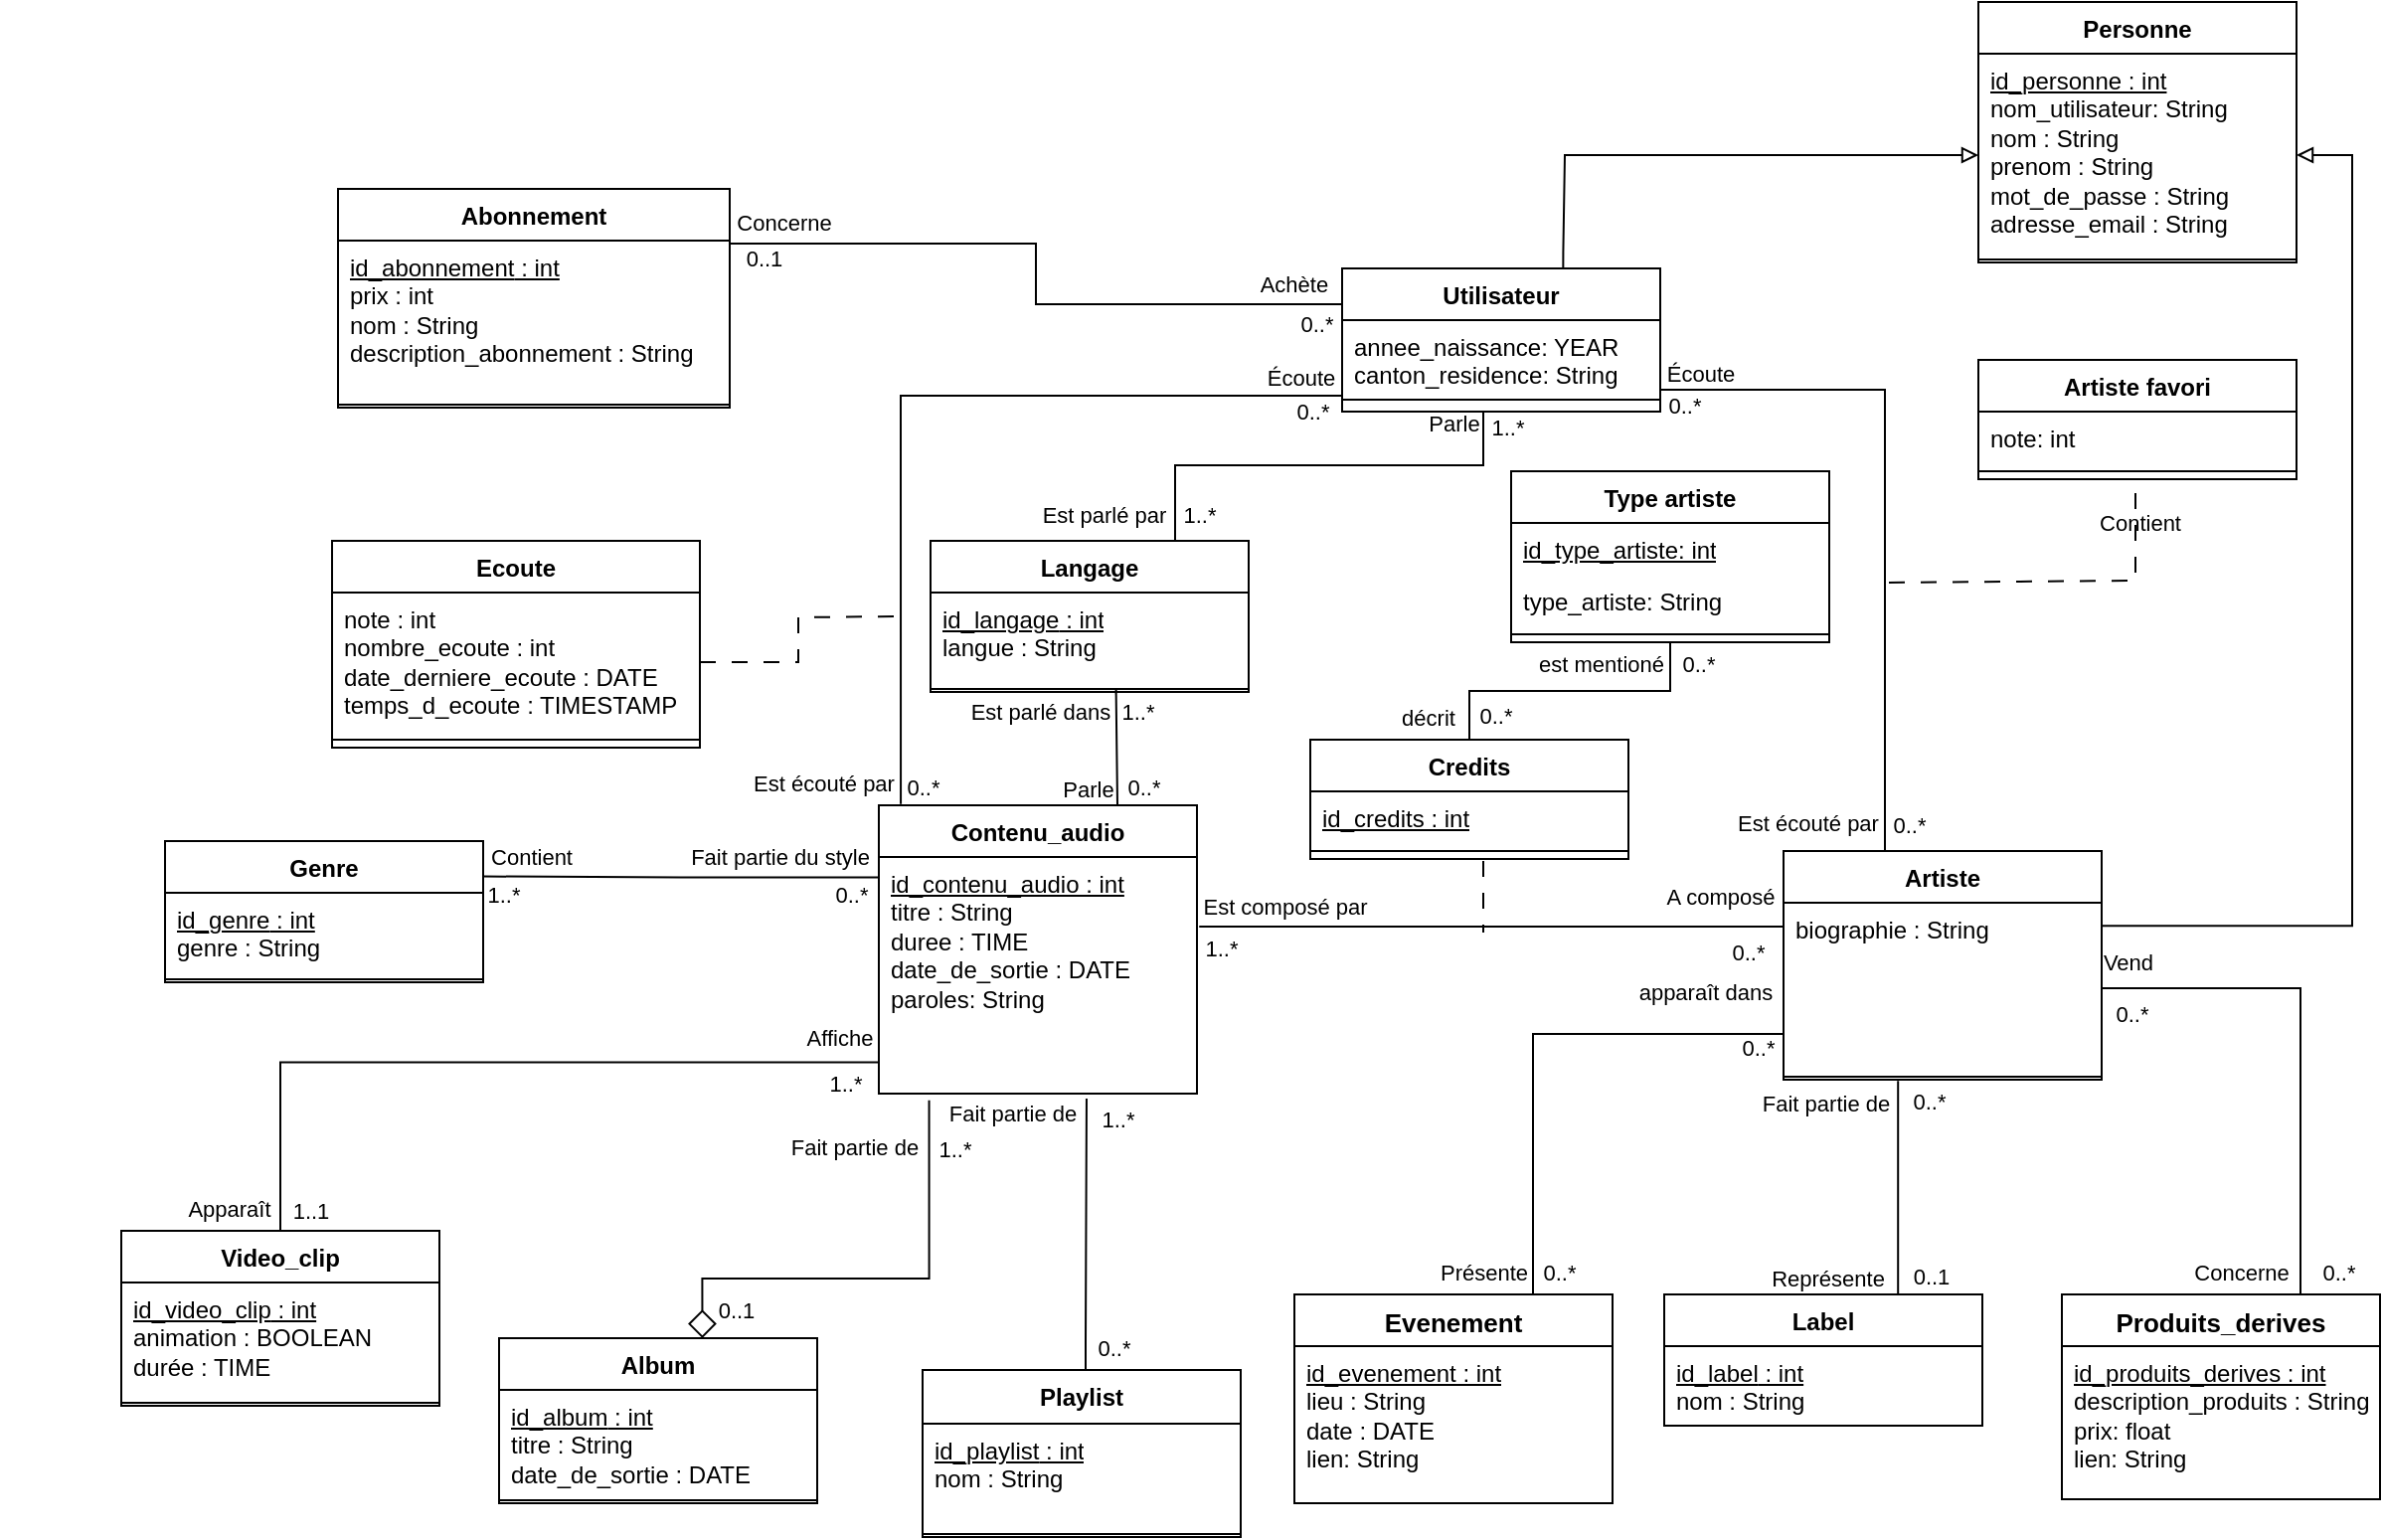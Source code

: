 <mxfile version="24.4.9" type="device">
  <diagram name="daedalus_model_conceptuel" id="GSz3f1X_LMN9hndRXdjP">
    <mxGraphModel dx="3686" dy="2344" grid="0" gridSize="10" guides="1" tooltips="1" connect="1" arrows="1" fold="1" page="1" pageScale="1" pageWidth="1169" pageHeight="827" math="0" shadow="0">
      <root>
        <mxCell id="XQ6BANLOtg89qyluowMl-0" />
        <mxCell id="XQ6BANLOtg89qyluowMl-1" parent="XQ6BANLOtg89qyluowMl-0" />
        <mxCell id="XQ6BANLOtg89qyluowMl-2" style="edgeStyle=orthogonalEdgeStyle;rounded=0;orthogonalLoop=1;jettySize=auto;html=1;entryX=0.75;entryY=0;entryDx=0;entryDy=0;endArrow=none;endFill=0;" parent="XQ6BANLOtg89qyluowMl-1" target="XQ6BANLOtg89qyluowMl-57" edge="1">
          <mxGeometry relative="1" as="geometry">
            <Array as="points">
              <mxPoint x="1331" y="-180" />
              <mxPoint x="1176" y="-180" />
              <mxPoint x="1176" y="-142" />
            </Array>
            <mxPoint x="1331" y="-207" as="sourcePoint" />
          </mxGeometry>
        </mxCell>
        <mxCell id="XQ6BANLOtg89qyluowMl-3" style="edgeStyle=orthogonalEdgeStyle;rounded=0;orthogonalLoop=1;jettySize=auto;html=1;exitX=1;exitY=0.25;exitDx=0;exitDy=0;entryX=1;entryY=0;entryDx=0;entryDy=0;endArrow=none;endFill=0;" parent="XQ6BANLOtg89qyluowMl-1" source="IQTEKZrdOrHfAcJwn6QK-0" target="XQ6BANLOtg89qyluowMl-18" edge="1">
          <mxGeometry relative="1" as="geometry">
            <Array as="points">
              <mxPoint x="1420" y="-218" />
              <mxPoint x="1533" y="-218" />
              <mxPoint x="1533" y="14" />
            </Array>
            <mxPoint x="1411.0" y="-241.0" as="sourcePoint" />
          </mxGeometry>
        </mxCell>
        <mxCell id="XQ6BANLOtg89qyluowMl-4" style="edgeStyle=orthogonalEdgeStyle;rounded=0;orthogonalLoop=1;jettySize=auto;html=1;exitX=0.751;exitY=-0.062;exitDx=0;exitDy=0;entryX=0;entryY=0.5;entryDx=0;entryDy=0;endArrow=block;endFill=0;exitPerimeter=0;" parent="XQ6BANLOtg89qyluowMl-1" target="XQ6BANLOtg89qyluowMl-62" edge="1">
          <mxGeometry relative="1" as="geometry">
            <Array as="points">
              <mxPoint x="1371" y="-287" />
              <mxPoint x="1372" y="-287" />
              <mxPoint x="1372" y="-336" />
            </Array>
            <mxPoint x="1371.16" y="-274.72" as="sourcePoint" />
          </mxGeometry>
        </mxCell>
        <mxCell id="XQ6BANLOtg89qyluowMl-5" style="edgeStyle=orthogonalEdgeStyle;rounded=0;orthogonalLoop=1;jettySize=auto;html=1;exitX=0;exitY=0.25;exitDx=0;exitDy=0;entryX=1;entryY=0.25;entryDx=0;entryDy=0;endArrow=none;endFill=0;" parent="XQ6BANLOtg89qyluowMl-1" source="IQTEKZrdOrHfAcJwn6QK-0" target="XQ6BANLOtg89qyluowMl-11" edge="1">
          <mxGeometry relative="1" as="geometry">
            <mxPoint x="1291.0" y="-271" as="sourcePoint" />
          </mxGeometry>
        </mxCell>
        <mxCell id="XQ6BANLOtg89qyluowMl-8" value="Genre" style="swimlane;fontStyle=1;align=center;verticalAlign=top;childLayout=stackLayout;horizontal=1;startSize=26;horizontalStack=0;resizeParent=1;resizeParentMax=0;resizeLast=0;collapsible=1;marginBottom=0;whiteSpace=wrap;html=1;" parent="XQ6BANLOtg89qyluowMl-1" vertex="1">
          <mxGeometry x="668" y="9" width="160" height="71" as="geometry" />
        </mxCell>
        <mxCell id="XQ6BANLOtg89qyluowMl-9" value="&lt;div&gt;&lt;u&gt;id_genre&lt;/u&gt;&lt;u&gt; : int&lt;/u&gt;&lt;/div&gt;&lt;div&gt;genre : String&lt;/div&gt;" style="text;strokeColor=none;fillColor=none;align=left;verticalAlign=top;spacingLeft=4;spacingRight=4;overflow=hidden;rotatable=0;points=[[0,0.5],[1,0.5]];portConstraint=eastwest;whiteSpace=wrap;html=1;" parent="XQ6BANLOtg89qyluowMl-8" vertex="1">
          <mxGeometry y="26" width="160" height="42" as="geometry" />
        </mxCell>
        <mxCell id="XQ6BANLOtg89qyluowMl-10" value="" style="line;strokeWidth=1;fillColor=none;align=left;verticalAlign=middle;spacingTop=-1;spacingLeft=3;spacingRight=3;rotatable=0;labelPosition=right;points=[];portConstraint=eastwest;strokeColor=inherit;" parent="XQ6BANLOtg89qyluowMl-8" vertex="1">
          <mxGeometry y="68" width="160" height="3" as="geometry" />
        </mxCell>
        <mxCell id="XQ6BANLOtg89qyluowMl-11" value="Abonnement" style="swimlane;fontStyle=1;align=center;verticalAlign=top;childLayout=stackLayout;horizontal=1;startSize=26;horizontalStack=0;resizeParent=1;resizeParentMax=0;resizeLast=0;collapsible=1;marginBottom=0;whiteSpace=wrap;html=1;" parent="XQ6BANLOtg89qyluowMl-1" vertex="1">
          <mxGeometry x="755" y="-319" width="197" height="110" as="geometry" />
        </mxCell>
        <mxCell id="XQ6BANLOtg89qyluowMl-12" value="&lt;u&gt;id_abonnement&lt;/u&gt;&lt;u&gt; : int&lt;/u&gt;&lt;br&gt;prix : int&lt;br&gt;nom : String&lt;br&gt;description_abonnement : String" style="text;strokeColor=none;fillColor=none;align=left;verticalAlign=top;spacingLeft=4;spacingRight=4;overflow=hidden;rotatable=0;points=[[0,0.5],[1,0.5]];portConstraint=eastwest;whiteSpace=wrap;html=1;" parent="XQ6BANLOtg89qyluowMl-11" vertex="1">
          <mxGeometry y="26" width="197" height="81" as="geometry" />
        </mxCell>
        <mxCell id="XQ6BANLOtg89qyluowMl-13" value="" style="line;strokeWidth=1;fillColor=none;align=left;verticalAlign=middle;spacingTop=-1;spacingLeft=3;spacingRight=3;rotatable=0;labelPosition=right;points=[];portConstraint=eastwest;strokeColor=inherit;" parent="XQ6BANLOtg89qyluowMl-11" vertex="1">
          <mxGeometry y="107" width="197" height="3" as="geometry" />
        </mxCell>
        <mxCell id="XQ6BANLOtg89qyluowMl-16" style="edgeStyle=orthogonalEdgeStyle;rounded=0;orthogonalLoop=1;jettySize=auto;html=1;endArrow=none;endFill=0;entryX=1.007;entryY=0.294;entryDx=0;entryDy=0;startArrow=none;startFill=0;entryPerimeter=0;" parent="XQ6BANLOtg89qyluowMl-1" target="XQ6BANLOtg89qyluowMl-48" edge="1">
          <mxGeometry relative="1" as="geometry">
            <mxPoint x="1122" y="-120" as="targetPoint" />
            <Array as="points">
              <mxPoint x="1194" y="52" />
              <mxPoint x="1194" y="52" />
            </Array>
            <mxPoint x="1482" y="52" as="sourcePoint" />
          </mxGeometry>
        </mxCell>
        <mxCell id="XQ6BANLOtg89qyluowMl-17" style="edgeStyle=orthogonalEdgeStyle;rounded=0;orthogonalLoop=1;jettySize=auto;html=1;exitX=0.998;exitY=0.135;exitDx=0;exitDy=0;entryX=1;entryY=0.5;entryDx=0;entryDy=0;endArrow=block;endFill=0;exitPerimeter=0;" parent="XQ6BANLOtg89qyluowMl-1" source="XQ6BANLOtg89qyluowMl-19" target="XQ6BANLOtg89qyluowMl-62" edge="1">
          <mxGeometry relative="1" as="geometry">
            <Array as="points">
              <mxPoint x="1768" y="52" />
              <mxPoint x="1768" y="-336" />
            </Array>
          </mxGeometry>
        </mxCell>
        <mxCell id="XQ6BANLOtg89qyluowMl-18" value="Artiste" style="swimlane;fontStyle=1;align=center;verticalAlign=top;childLayout=stackLayout;horizontal=1;startSize=26;horizontalStack=0;resizeParent=1;resizeParentMax=0;resizeLast=0;collapsible=1;marginBottom=0;whiteSpace=wrap;html=1;" parent="XQ6BANLOtg89qyluowMl-1" vertex="1">
          <mxGeometry x="1482" y="14" width="160" height="115" as="geometry" />
        </mxCell>
        <mxCell id="XQ6BANLOtg89qyluowMl-19" value="biographie : String" style="text;strokeColor=none;fillColor=none;align=left;verticalAlign=top;spacingLeft=4;spacingRight=4;overflow=hidden;rotatable=0;points=[[0,0.5],[1,0.5]];portConstraint=eastwest;whiteSpace=wrap;html=1;" parent="XQ6BANLOtg89qyluowMl-18" vertex="1">
          <mxGeometry y="26" width="160" height="86" as="geometry" />
        </mxCell>
        <mxCell id="XQ6BANLOtg89qyluowMl-20" value="" style="line;strokeWidth=1;fillColor=none;align=left;verticalAlign=middle;spacingTop=-1;spacingLeft=3;spacingRight=3;rotatable=0;labelPosition=right;points=[];portConstraint=eastwest;strokeColor=inherit;" parent="XQ6BANLOtg89qyluowMl-18" vertex="1">
          <mxGeometry y="112" width="160" height="3" as="geometry" />
        </mxCell>
        <mxCell id="XQ6BANLOtg89qyluowMl-21" style="edgeStyle=orthogonalEdgeStyle;rounded=0;orthogonalLoop=1;jettySize=auto;html=1;exitX=0.639;exitY=0;exitDx=0;exitDy=0;endArrow=none;endFill=0;startArrow=diamond;startFill=0;exitPerimeter=0;endSize=12;startSize=12;entryX=0.158;entryY=1.028;entryDx=0;entryDy=0;entryPerimeter=0;" parent="XQ6BANLOtg89qyluowMl-1" source="XQ6BANLOtg89qyluowMl-22" target="XQ6BANLOtg89qyluowMl-48" edge="1">
          <mxGeometry relative="1" as="geometry">
            <Array as="points">
              <mxPoint x="938" y="229" />
              <mxPoint x="1052" y="229" />
            </Array>
            <mxPoint x="887" y="279" as="targetPoint" />
          </mxGeometry>
        </mxCell>
        <mxCell id="XQ6BANLOtg89qyluowMl-22" value="Album" style="swimlane;fontStyle=1;align=center;verticalAlign=top;childLayout=stackLayout;horizontal=1;startSize=26;horizontalStack=0;resizeParent=1;resizeParentMax=0;resizeLast=0;collapsible=1;marginBottom=0;whiteSpace=wrap;html=1;" parent="XQ6BANLOtg89qyluowMl-1" vertex="1">
          <mxGeometry x="836" y="259" width="160" height="83" as="geometry" />
        </mxCell>
        <mxCell id="XQ6BANLOtg89qyluowMl-23" value="&lt;u&gt;id_album&lt;/u&gt;&lt;u&gt; : int&lt;/u&gt;&lt;br&gt;titre : String&lt;br&gt;date_de_sortie : DATE" style="text;strokeColor=none;fillColor=none;align=left;verticalAlign=top;spacingLeft=4;spacingRight=4;overflow=hidden;rotatable=0;points=[[0,0.5],[1,0.5]];portConstraint=eastwest;whiteSpace=wrap;html=1;" parent="XQ6BANLOtg89qyluowMl-22" vertex="1">
          <mxGeometry y="26" width="160" height="54" as="geometry" />
        </mxCell>
        <mxCell id="XQ6BANLOtg89qyluowMl-24" value="" style="line;strokeWidth=1;fillColor=none;align=left;verticalAlign=middle;spacingTop=-1;spacingLeft=3;spacingRight=3;rotatable=0;labelPosition=right;points=[];portConstraint=eastwest;strokeColor=inherit;" parent="XQ6BANLOtg89qyluowMl-22" vertex="1">
          <mxGeometry y="80" width="160" height="3" as="geometry" />
        </mxCell>
        <mxCell id="XQ6BANLOtg89qyluowMl-25" style="edgeStyle=orthogonalEdgeStyle;rounded=0;orthogonalLoop=1;jettySize=auto;html=1;entryX=0.653;entryY=1.021;entryDx=0;entryDy=0;endArrow=none;endFill=0;startArrow=none;startFill=0;endSize=12;startSize=12;entryPerimeter=0;exitX=0.5;exitY=0;exitDx=0;exitDy=0;" parent="XQ6BANLOtg89qyluowMl-1" source="XQ6BANLOtg89qyluowMl-26" target="XQ6BANLOtg89qyluowMl-48" edge="1">
          <mxGeometry relative="1" as="geometry">
            <Array as="points">
              <mxPoint x="1131" y="300" />
              <mxPoint x="1131" y="261" />
              <mxPoint x="1132" y="261" />
            </Array>
            <mxPoint x="1131" y="272" as="sourcePoint" />
            <mxPoint x="990.0" y="286" as="targetPoint" />
          </mxGeometry>
        </mxCell>
        <mxCell id="XQ6BANLOtg89qyluowMl-26" value="Playlist" style="swimlane;fontStyle=1;align=center;verticalAlign=top;childLayout=stackLayout;horizontal=1;startSize=27;horizontalStack=0;resizeParent=1;resizeParentMax=0;resizeLast=0;collapsible=1;marginBottom=0;whiteSpace=wrap;html=1;" parent="XQ6BANLOtg89qyluowMl-1" vertex="1">
          <mxGeometry x="1049" y="275" width="160" height="84" as="geometry" />
        </mxCell>
        <mxCell id="XQ6BANLOtg89qyluowMl-27" value="&lt;u&gt;id_playlist&lt;/u&gt;&lt;u&gt; : int&lt;/u&gt;&lt;br&gt;nom : String" style="text;strokeColor=none;fillColor=none;align=left;verticalAlign=top;spacingLeft=4;spacingRight=4;overflow=hidden;rotatable=0;points=[[0,0.5],[1,0.5]];portConstraint=eastwest;whiteSpace=wrap;html=1;" parent="XQ6BANLOtg89qyluowMl-26" vertex="1">
          <mxGeometry y="27" width="160" height="54" as="geometry" />
        </mxCell>
        <mxCell id="XQ6BANLOtg89qyluowMl-28" value="" style="line;strokeWidth=1;fillColor=none;align=left;verticalAlign=middle;spacingTop=-1;spacingLeft=3;spacingRight=3;rotatable=0;labelPosition=right;points=[];portConstraint=eastwest;strokeColor=inherit;" parent="XQ6BANLOtg89qyluowMl-26" vertex="1">
          <mxGeometry y="81" width="160" height="3" as="geometry" />
        </mxCell>
        <mxCell id="XQ6BANLOtg89qyluowMl-32" style="edgeStyle=orthogonalEdgeStyle;rounded=0;orthogonalLoop=1;jettySize=auto;html=1;exitX=0.75;exitY=0;exitDx=0;exitDy=0;entryX=0.36;entryY=1.195;entryDx=0;entryDy=0;endArrow=none;endFill=0;entryPerimeter=0;startArrow=none;startFill=0;" parent="XQ6BANLOtg89qyluowMl-1" source="XQ6BANLOtg89qyluowMl-37" target="XQ6BANLOtg89qyluowMl-20" edge="1">
          <mxGeometry relative="1" as="geometry">
            <Array as="points">
              <mxPoint x="1540" y="237" />
            </Array>
          </mxGeometry>
        </mxCell>
        <mxCell id="XQ6BANLOtg89qyluowMl-33" value="0..1" style="edgeLabel;html=1;align=center;verticalAlign=middle;resizable=0;points=[];" parent="XQ6BANLOtg89qyluowMl-32" connectable="0" vertex="1">
          <mxGeometry x="-0.609" y="1" relative="1" as="geometry">
            <mxPoint x="17" y="10" as="offset" />
          </mxGeometry>
        </mxCell>
        <mxCell id="XQ6BANLOtg89qyluowMl-34" value="Représente" style="edgeLabel;html=1;align=center;verticalAlign=middle;resizable=0;points=[];" parent="XQ6BANLOtg89qyluowMl-32" connectable="0" vertex="1">
          <mxGeometry x="0.029" y="2" relative="1" as="geometry">
            <mxPoint x="-34" y="46" as="offset" />
          </mxGeometry>
        </mxCell>
        <mxCell id="XQ6BANLOtg89qyluowMl-35" value="Fait partie de" style="edgeLabel;html=1;align=center;verticalAlign=middle;resizable=0;points=[];" parent="XQ6BANLOtg89qyluowMl-32" connectable="0" vertex="1">
          <mxGeometry x="0.569" relative="1" as="geometry">
            <mxPoint x="-37" y="-13" as="offset" />
          </mxGeometry>
        </mxCell>
        <mxCell id="XQ6BANLOtg89qyluowMl-36" value="0..*" style="edgeLabel;html=1;align=center;verticalAlign=middle;resizable=0;points=[];" parent="XQ6BANLOtg89qyluowMl-32" connectable="0" vertex="1">
          <mxGeometry x="0.79" y="1" relative="1" as="geometry">
            <mxPoint x="16" y="-1" as="offset" />
          </mxGeometry>
        </mxCell>
        <mxCell id="XQ6BANLOtg89qyluowMl-37" value="Label" style="swimlane;fontStyle=1;align=center;verticalAlign=top;childLayout=stackLayout;horizontal=1;startSize=26;horizontalStack=0;resizeParent=1;resizeParentMax=0;resizeLast=0;collapsible=1;marginBottom=0;whiteSpace=wrap;html=1;" parent="XQ6BANLOtg89qyluowMl-1" vertex="1">
          <mxGeometry x="1422" y="237" width="160" height="66" as="geometry" />
        </mxCell>
        <mxCell id="XQ6BANLOtg89qyluowMl-38" value="&lt;u&gt;id_label&lt;/u&gt;&lt;u&gt; : int&lt;/u&gt;&lt;br&gt;nom : String &lt;u&gt;&lt;/u&gt;" style="text;strokeColor=none;fillColor=none;align=left;verticalAlign=top;spacingLeft=4;spacingRight=4;overflow=hidden;rotatable=0;points=[[0,0.5],[1,0.5]];portConstraint=eastwest;whiteSpace=wrap;html=1;" parent="XQ6BANLOtg89qyluowMl-37" vertex="1">
          <mxGeometry y="26" width="160" height="40" as="geometry" />
        </mxCell>
        <mxCell id="XQ6BANLOtg89qyluowMl-39" style="edgeStyle=orthogonalEdgeStyle;rounded=0;orthogonalLoop=1;jettySize=auto;html=1;endArrow=none;endFill=0;dashed=1;dashPattern=8 8;" parent="XQ6BANLOtg89qyluowMl-1" edge="1">
          <mxGeometry relative="1" as="geometry">
            <mxPoint x="1331" y="50" as="targetPoint" />
            <mxPoint x="1331" y="19" as="sourcePoint" />
            <Array as="points">
              <mxPoint x="1331" y="55" />
            </Array>
          </mxGeometry>
        </mxCell>
        <mxCell id="XQ6BANLOtg89qyluowMl-40" style="edgeStyle=orthogonalEdgeStyle;rounded=0;orthogonalLoop=1;jettySize=auto;html=1;exitX=0.75;exitY=0;exitDx=0;exitDy=0;entryX=0;entryY=0.25;entryDx=0;entryDy=0;endArrow=none;endFill=0;" parent="XQ6BANLOtg89qyluowMl-1" source="XQ6BANLOtg89qyluowMl-44" target="XQ6BANLOtg89qyluowMl-18" edge="1">
          <mxGeometry relative="1" as="geometry">
            <Array as="points">
              <mxPoint x="1356" y="106" />
              <mxPoint x="1482" y="106" />
            </Array>
          </mxGeometry>
        </mxCell>
        <mxCell id="XQ6BANLOtg89qyluowMl-41" value="Achète&amp;nbsp;" style="edgeLabel;html=1;align=center;verticalAlign=middle;resizable=0;points=[];" parent="XQ6BANLOtg89qyluowMl-40" connectable="0" vertex="1">
          <mxGeometry x="-0.366" y="1" relative="1" as="geometry">
            <mxPoint x="-118" y="-407" as="offset" />
          </mxGeometry>
        </mxCell>
        <mxCell id="XQ6BANLOtg89qyluowMl-42" value="Est écouté par" style="edgeLabel;html=1;align=center;verticalAlign=middle;resizable=0;points=[];" parent="XQ6BANLOtg89qyluowMl-40" connectable="0" vertex="1">
          <mxGeometry x="0.335" y="1" relative="1" as="geometry">
            <mxPoint x="55" y="-105" as="offset" />
          </mxGeometry>
        </mxCell>
        <mxCell id="XQ6BANLOtg89qyluowMl-43" value="apparaît dans&amp;nbsp;" style="edgeLabel;html=1;align=center;verticalAlign=middle;resizable=0;points=[];" parent="XQ6BANLOtg89qyluowMl-40" connectable="0" vertex="1">
          <mxGeometry x="0.669" relative="1" as="geometry">
            <mxPoint x="-38" y="-11" as="offset" />
          </mxGeometry>
        </mxCell>
        <mxCell id="XQ6BANLOtg89qyluowMl-44" value="&lt;span style=&quot;font-size: 13px; color: rgb(0, 0, 0); text-decoration: none; font-family: Arial; font-style: normal; text-decoration-skip-ink: none;&quot;&gt;Evenement&lt;/span&gt;" style="swimlane;fontStyle=1;align=center;verticalAlign=top;childLayout=stackLayout;horizontal=1;startSize=26;horizontalStack=0;resizeParent=1;resizeParentMax=0;resizeLast=0;collapsible=1;marginBottom=0;whiteSpace=wrap;html=1;" parent="XQ6BANLOtg89qyluowMl-1" vertex="1">
          <mxGeometry x="1236" y="237" width="160" height="105" as="geometry" />
        </mxCell>
        <mxCell id="XQ6BANLOtg89qyluowMl-45" value="&lt;u&gt;id_evenement : int&lt;/u&gt;&lt;br&gt;lieu : String&lt;br&gt;date : DATE&lt;div&gt;lien: String&amp;nbsp;&lt;/div&gt;" style="text;strokeColor=none;fillColor=none;align=left;verticalAlign=top;spacingLeft=4;spacingRight=4;overflow=hidden;rotatable=0;points=[[0,0.5],[1,0.5]];portConstraint=eastwest;whiteSpace=wrap;html=1;" parent="XQ6BANLOtg89qyluowMl-44" vertex="1">
          <mxGeometry y="26" width="160" height="79" as="geometry" />
        </mxCell>
        <mxCell id="XQ6BANLOtg89qyluowMl-46" style="edgeStyle=orthogonalEdgeStyle;rounded=0;orthogonalLoop=1;jettySize=auto;html=1;exitX=0;exitY=0.25;exitDx=0;exitDy=0;entryX=1;entryY=0.25;entryDx=0;entryDy=0;endArrow=none;endFill=0;" parent="XQ6BANLOtg89qyluowMl-1" source="XQ6BANLOtg89qyluowMl-47" target="XQ6BANLOtg89qyluowMl-8" edge="1">
          <mxGeometry relative="1" as="geometry" />
        </mxCell>
        <mxCell id="XQ6BANLOtg89qyluowMl-47" value="Contenu_audio" style="swimlane;fontStyle=1;align=center;verticalAlign=top;childLayout=stackLayout;horizontal=1;startSize=26;horizontalStack=0;resizeParent=1;resizeParentMax=0;resizeLast=0;collapsible=1;marginBottom=0;whiteSpace=wrap;html=1;" parent="XQ6BANLOtg89qyluowMl-1" vertex="1">
          <mxGeometry x="1027" y="-9" width="160" height="145" as="geometry" />
        </mxCell>
        <mxCell id="XQ6BANLOtg89qyluowMl-48" value="&lt;div&gt;&lt;u&gt;id_contenu_audio : int&lt;/u&gt;&lt;/div&gt;&lt;div&gt;titre : String&lt;/div&gt;&lt;div&gt;duree : TIME&lt;/div&gt;&lt;div&gt;date_de_sortie : DATE&lt;br&gt;&lt;/div&gt;&lt;div&gt;paroles: String&lt;/div&gt;" style="text;strokeColor=none;fillColor=none;align=left;verticalAlign=top;spacingLeft=4;spacingRight=4;overflow=hidden;rotatable=0;points=[[0,0.5],[1,0.5]];portConstraint=eastwest;whiteSpace=wrap;html=1;" parent="XQ6BANLOtg89qyluowMl-47" vertex="1">
          <mxGeometry y="26" width="160" height="119" as="geometry" />
        </mxCell>
        <mxCell id="XQ6BANLOtg89qyluowMl-49" style="edgeStyle=orthogonalEdgeStyle;rounded=0;orthogonalLoop=1;jettySize=auto;html=1;exitX=0.75;exitY=0;exitDx=0;exitDy=0;entryX=1;entryY=0.5;entryDx=0;entryDy=0;endArrow=none;endFill=0;" parent="XQ6BANLOtg89qyluowMl-1" source="XQ6BANLOtg89qyluowMl-54" target="XQ6BANLOtg89qyluowMl-19" edge="1">
          <mxGeometry relative="1" as="geometry" />
        </mxCell>
        <mxCell id="XQ6BANLOtg89qyluowMl-50" value="Vend" style="edgeLabel;html=1;align=center;verticalAlign=middle;resizable=0;points=[];" parent="XQ6BANLOtg89qyluowMl-49" connectable="0" vertex="1">
          <mxGeometry x="0.748" y="1" relative="1" as="geometry">
            <mxPoint x="-19" y="-14" as="offset" />
          </mxGeometry>
        </mxCell>
        <mxCell id="XQ6BANLOtg89qyluowMl-51" value="0..*" style="edgeLabel;html=1;align=center;verticalAlign=middle;resizable=0;points=[];" parent="XQ6BANLOtg89qyluowMl-49" connectable="0" vertex="1">
          <mxGeometry x="0.54" y="-1" relative="1" as="geometry">
            <mxPoint x="-44" y="14" as="offset" />
          </mxGeometry>
        </mxCell>
        <mxCell id="XQ6BANLOtg89qyluowMl-52" value="Concerne" style="edgeLabel;html=1;align=center;verticalAlign=middle;resizable=0;points=[];" parent="XQ6BANLOtg89qyluowMl-49" connectable="0" vertex="1">
          <mxGeometry x="0.27" relative="1" as="geometry">
            <mxPoint x="-23" y="143" as="offset" />
          </mxGeometry>
        </mxCell>
        <mxCell id="XQ6BANLOtg89qyluowMl-53" value="0..*" style="edgeLabel;html=1;align=center;verticalAlign=middle;resizable=0;points=[];" parent="XQ6BANLOtg89qyluowMl-49" connectable="0" vertex="1">
          <mxGeometry x="-0.17" y="-1" relative="1" as="geometry">
            <mxPoint x="18" y="94" as="offset" />
          </mxGeometry>
        </mxCell>
        <mxCell id="XQ6BANLOtg89qyluowMl-54" value="&lt;span style=&quot;font-size: 13px; color: rgb(0, 0, 0); text-decoration: none; font-family: Arial; font-style: normal; text-decoration-skip-ink: none;&quot;&gt;Produits_derives&lt;/span&gt;" style="swimlane;fontStyle=1;align=center;verticalAlign=top;childLayout=stackLayout;horizontal=1;startSize=26;horizontalStack=0;resizeParent=1;resizeParentMax=0;resizeLast=0;collapsible=1;marginBottom=0;whiteSpace=wrap;html=1;" parent="XQ6BANLOtg89qyluowMl-1" vertex="1">
          <mxGeometry x="1622" y="237" width="160" height="103" as="geometry" />
        </mxCell>
        <mxCell id="XQ6BANLOtg89qyluowMl-55" value="&lt;div&gt;&lt;u&gt;id_produits_derives : int&lt;/u&gt;&lt;/div&gt;&lt;div&gt;description_produits : String&lt;br&gt;&lt;/div&gt;&lt;div&gt;prix: float&lt;/div&gt;&lt;div&gt;lien: String&lt;/div&gt;" style="text;strokeColor=none;fillColor=none;align=left;verticalAlign=top;spacingLeft=4;spacingRight=4;overflow=hidden;rotatable=0;points=[[0,0.5],[1,0.5]];portConstraint=eastwest;whiteSpace=wrap;html=1;" parent="XQ6BANLOtg89qyluowMl-54" vertex="1">
          <mxGeometry y="26" width="160" height="77" as="geometry" />
        </mxCell>
        <mxCell id="XQ6BANLOtg89qyluowMl-56" style="edgeStyle=orthogonalEdgeStyle;rounded=0;orthogonalLoop=1;jettySize=auto;html=1;endArrow=none;endFill=0;entryX=0.75;entryY=0;entryDx=0;entryDy=0;exitX=0.583;exitY=1.411;exitDx=0;exitDy=0;exitPerimeter=0;" parent="XQ6BANLOtg89qyluowMl-1" source="XQ6BANLOtg89qyluowMl-59" target="XQ6BANLOtg89qyluowMl-47" edge="1">
          <mxGeometry relative="1" as="geometry">
            <Array as="points">
              <mxPoint x="1146" y="-67" />
              <mxPoint x="1147" y="-67" />
            </Array>
            <mxPoint x="1136" y="-9" as="targetPoint" />
            <mxPoint x="1136" y="-67" as="sourcePoint" />
          </mxGeometry>
        </mxCell>
        <mxCell id="XQ6BANLOtg89qyluowMl-57" value="Langage" style="swimlane;fontStyle=1;align=center;verticalAlign=top;childLayout=stackLayout;horizontal=1;startSize=26;horizontalStack=0;resizeParent=1;resizeParentMax=0;resizeLast=0;collapsible=1;marginBottom=0;whiteSpace=wrap;html=1;" parent="XQ6BANLOtg89qyluowMl-1" vertex="1">
          <mxGeometry x="1053" y="-142" width="160" height="76" as="geometry" />
        </mxCell>
        <mxCell id="XQ6BANLOtg89qyluowMl-58" value="&lt;u&gt;id_langage&lt;/u&gt;&lt;u&gt; : int&lt;/u&gt;&lt;br&gt;langue : String" style="text;strokeColor=none;fillColor=none;align=left;verticalAlign=top;spacingLeft=4;spacingRight=4;overflow=hidden;rotatable=0;points=[[0,0.5],[1,0.5]];portConstraint=eastwest;whiteSpace=wrap;html=1;" parent="XQ6BANLOtg89qyluowMl-57" vertex="1">
          <mxGeometry y="26" width="160" height="47" as="geometry" />
        </mxCell>
        <mxCell id="XQ6BANLOtg89qyluowMl-59" value="" style="line;strokeWidth=1;fillColor=none;align=left;verticalAlign=middle;spacingTop=-1;spacingLeft=3;spacingRight=3;rotatable=0;labelPosition=right;points=[];portConstraint=eastwest;strokeColor=inherit;" parent="XQ6BANLOtg89qyluowMl-57" vertex="1">
          <mxGeometry y="73" width="160" height="3" as="geometry" />
        </mxCell>
        <mxCell id="XQ6BANLOtg89qyluowMl-60" style="edgeStyle=orthogonalEdgeStyle;rounded=0;orthogonalLoop=1;jettySize=auto;html=1;exitX=0.003;exitY=0.333;exitDx=0;exitDy=0;endArrow=none;endFill=0;entryX=0.069;entryY=-0.004;entryDx=0;entryDy=0;entryPerimeter=0;exitPerimeter=0;" parent="XQ6BANLOtg89qyluowMl-1" source="IQTEKZrdOrHfAcJwn6QK-2" target="XQ6BANLOtg89qyluowMl-47" edge="1">
          <mxGeometry relative="1" as="geometry">
            <mxPoint x="1251.0" y="-211.0" as="sourcePoint" />
            <Array as="points">
              <mxPoint x="1038" y="-215" />
            </Array>
            <mxPoint x="1073" y="-70" as="targetPoint" />
          </mxGeometry>
        </mxCell>
        <mxCell id="XQ6BANLOtg89qyluowMl-61" value="Personne" style="swimlane;fontStyle=1;align=center;verticalAlign=top;childLayout=stackLayout;horizontal=1;startSize=26;horizontalStack=0;resizeParent=1;resizeParentMax=0;resizeLast=0;collapsible=1;marginBottom=0;whiteSpace=wrap;html=1;" parent="XQ6BANLOtg89qyluowMl-1" vertex="1">
          <mxGeometry x="1580" y="-413" width="160" height="131" as="geometry" />
        </mxCell>
        <mxCell id="XQ6BANLOtg89qyluowMl-62" value="&lt;div align=&quot;left&quot;&gt;&lt;u&gt;id_personne : int&lt;/u&gt;&lt;br&gt;&lt;/div&gt;&lt;div align=&quot;left&quot;&gt;nom_utilisateur: String&lt;br&gt;nom : String&lt;br&gt;prenom : String&lt;br&gt;mot_de_passe : String&lt;br&gt;adresse_email : String&lt;/div&gt;" style="text;strokeColor=none;fillColor=none;align=left;verticalAlign=top;spacingLeft=4;spacingRight=4;overflow=hidden;rotatable=0;points=[[0,0.5],[1,0.5]];portConstraint=eastwest;whiteSpace=wrap;html=1;" parent="XQ6BANLOtg89qyluowMl-61" vertex="1">
          <mxGeometry y="26" width="160" height="102" as="geometry" />
        </mxCell>
        <mxCell id="XQ6BANLOtg89qyluowMl-63" value="" style="line;strokeWidth=1;fillColor=none;align=left;verticalAlign=middle;spacingTop=-1;spacingLeft=3;spacingRight=3;rotatable=0;labelPosition=right;points=[];portConstraint=eastwest;strokeColor=inherit;" parent="XQ6BANLOtg89qyluowMl-61" vertex="1">
          <mxGeometry y="128" width="160" height="3" as="geometry" />
        </mxCell>
        <mxCell id="XQ6BANLOtg89qyluowMl-64" style="edgeStyle=orthogonalEdgeStyle;rounded=0;orthogonalLoop=1;jettySize=auto;html=1;entryX=0.5;entryY=1;entryDx=0;entryDy=0;endArrow=none;endFill=0;exitX=0.5;exitY=0;exitDx=0;exitDy=0;" parent="XQ6BANLOtg89qyluowMl-1" source="tGTjnSd9X8R6GD1MMpXG-1" target="XQ6BANLOtg89qyluowMl-119" edge="1">
          <mxGeometry relative="1" as="geometry">
            <mxPoint x="1400" y="-31" as="sourcePoint" />
          </mxGeometry>
        </mxCell>
        <mxCell id="XQ6BANLOtg89qyluowMl-65" value="0..*" style="edgeLabel;html=1;align=center;verticalAlign=middle;resizable=0;points=[];" parent="XQ6BANLOtg89qyluowMl-64" connectable="0" vertex="1">
          <mxGeometry x="-0.722" y="-3" relative="1" as="geometry">
            <mxPoint x="10" y="9" as="offset" />
          </mxGeometry>
        </mxCell>
        <mxCell id="XQ6BANLOtg89qyluowMl-66" value="0..*" style="edgeLabel;html=1;align=center;verticalAlign=middle;resizable=0;points=[];" parent="XQ6BANLOtg89qyluowMl-64" connectable="0" vertex="1">
          <mxGeometry x="0.828" y="-2" relative="1" as="geometry">
            <mxPoint x="12" y="-2" as="offset" />
          </mxGeometry>
        </mxCell>
        <mxCell id="XQ6BANLOtg89qyluowMl-67" value="décrit" style="edgeLabel;html=1;align=center;verticalAlign=middle;resizable=0;points=[];" parent="XQ6BANLOtg89qyluowMl-64" connectable="0" vertex="1">
          <mxGeometry x="-0.813" y="-1" relative="1" as="geometry">
            <mxPoint x="-22" y="3" as="offset" />
          </mxGeometry>
        </mxCell>
        <mxCell id="XQ6BANLOtg89qyluowMl-68" value="est mentioné" style="edgeLabel;html=1;align=center;verticalAlign=middle;resizable=0;points=[];" parent="XQ6BANLOtg89qyluowMl-64" connectable="0" vertex="1">
          <mxGeometry x="0.825" y="-2" relative="1" as="geometry">
            <mxPoint x="-37" y="-2" as="offset" />
          </mxGeometry>
        </mxCell>
        <mxCell id="XQ6BANLOtg89qyluowMl-71" value="0..1" style="edgeLabel;html=1;align=center;verticalAlign=middle;resizable=0;points=[];" parent="XQ6BANLOtg89qyluowMl-1" connectable="0" vertex="1">
          <mxGeometry x="969" y="-284.004" as="geometry" />
        </mxCell>
        <mxCell id="XQ6BANLOtg89qyluowMl-72" value="Concerne" style="edgeLabel;html=1;align=center;verticalAlign=middle;resizable=0;points=[];" parent="XQ6BANLOtg89qyluowMl-1" connectable="0" vertex="1">
          <mxGeometry x="979" y="-302.004" as="geometry" />
        </mxCell>
        <mxCell id="XQ6BANLOtg89qyluowMl-73" value="0..*" style="edgeLabel;html=1;align=center;verticalAlign=middle;resizable=0;points=[];" parent="XQ6BANLOtg89qyluowMl-1" connectable="0" vertex="1">
          <mxGeometry x="1203" y="-250.004" as="geometry">
            <mxPoint x="44" y="-1" as="offset" />
          </mxGeometry>
        </mxCell>
        <mxCell id="XQ6BANLOtg89qyluowMl-74" value="Écoute" style="edgeLabel;html=1;align=center;verticalAlign=middle;resizable=0;points=[];" parent="XQ6BANLOtg89qyluowMl-1" connectable="0" vertex="1">
          <mxGeometry x="926" y="-351" as="geometry">
            <mxPoint x="313" y="127" as="offset" />
          </mxGeometry>
        </mxCell>
        <mxCell id="XQ6BANLOtg89qyluowMl-75" value="0..*" style="edgeLabel;html=1;align=center;verticalAlign=middle;resizable=0;points=[];" parent="XQ6BANLOtg89qyluowMl-1" connectable="0" vertex="1">
          <mxGeometry x="1316" y="-190.004" as="geometry">
            <mxPoint x="116" y="-20" as="offset" />
          </mxGeometry>
        </mxCell>
        <mxCell id="XQ6BANLOtg89qyluowMl-76" value="Parle" style="edgeLabel;html=1;align=center;verticalAlign=middle;resizable=0;points=[];" parent="XQ6BANLOtg89qyluowMl-1" connectable="0" vertex="1">
          <mxGeometry x="1321" y="-190" as="geometry">
            <mxPoint x="-5" y="-11" as="offset" />
          </mxGeometry>
        </mxCell>
        <mxCell id="XQ6BANLOtg89qyluowMl-77" value="1..*" style="edgeLabel;html=1;align=center;verticalAlign=middle;resizable=0;points=[];" parent="XQ6BANLOtg89qyluowMl-1" connectable="0" vertex="1">
          <mxGeometry x="1187" y="-255.004" as="geometry">
            <mxPoint x="156" y="56" as="offset" />
          </mxGeometry>
        </mxCell>
        <mxCell id="XQ6BANLOtg89qyluowMl-78" value="Écoute" style="edgeLabel;html=1;align=center;verticalAlign=middle;resizable=0;points=[];" parent="XQ6BANLOtg89qyluowMl-1" connectable="0" vertex="1">
          <mxGeometry x="1399" y="-225" as="geometry">
            <mxPoint x="41" y="-1" as="offset" />
          </mxGeometry>
        </mxCell>
        <mxCell id="XQ6BANLOtg89qyluowMl-79" value="0..*" style="edgeLabel;html=1;align=center;verticalAlign=middle;resizable=0;points=[];" parent="XQ6BANLOtg89qyluowMl-1" connectable="0" vertex="1">
          <mxGeometry x="1049" y="-187" width="160" as="geometry">
            <mxPoint x="116" y="-20" as="offset" />
          </mxGeometry>
        </mxCell>
        <mxCell id="XQ6BANLOtg89qyluowMl-80" value="Est parlé par" style="edgeLabel;html=1;align=center;verticalAlign=middle;resizable=0;points=[];" parent="XQ6BANLOtg89qyluowMl-1" connectable="0" vertex="1">
          <mxGeometry x="1145" y="-144" as="geometry">
            <mxPoint x="-5" y="-11" as="offset" />
          </mxGeometry>
        </mxCell>
        <mxCell id="XQ6BANLOtg89qyluowMl-81" value="1..*" style="edgeLabel;html=1;align=center;verticalAlign=middle;resizable=0;points=[];" parent="XQ6BANLOtg89qyluowMl-1" connectable="0" vertex="1">
          <mxGeometry x="1032" y="-211.004" as="geometry">
            <mxPoint x="156" y="56" as="offset" />
          </mxGeometry>
        </mxCell>
        <mxCell id="XQ6BANLOtg89qyluowMl-82" value="0..*" style="edgeLabel;html=1;align=center;verticalAlign=middle;resizable=0;points=[];" parent="XQ6BANLOtg89qyluowMl-1" connectable="0" vertex="1">
          <mxGeometry x="1349" y="21" width="160" as="geometry">
            <mxPoint x="116" y="-20" as="offset" />
          </mxGeometry>
        </mxCell>
        <mxCell id="XQ6BANLOtg89qyluowMl-83" value="Est parlé dans" style="edgeLabel;html=1;align=center;verticalAlign=middle;resizable=0;points=[];" parent="XQ6BANLOtg89qyluowMl-1" connectable="0" vertex="1">
          <mxGeometry x="1156" y="-76" as="geometry">
            <mxPoint x="-48" y="20" as="offset" />
          </mxGeometry>
        </mxCell>
        <mxCell id="XQ6BANLOtg89qyluowMl-84" value="1..*" style="edgeLabel;html=1;align=center;verticalAlign=middle;resizable=0;points=[];" parent="XQ6BANLOtg89qyluowMl-1" connectable="0" vertex="1">
          <mxGeometry x="1001" y="-112.004" as="geometry">
            <mxPoint x="156" y="56" as="offset" />
          </mxGeometry>
        </mxCell>
        <mxCell id="XQ6BANLOtg89qyluowMl-85" value="Parle" style="edgeLabel;html=1;align=center;verticalAlign=middle;resizable=0;points=[];" parent="XQ6BANLOtg89qyluowMl-1" connectable="0" vertex="1">
          <mxGeometry x="1137" y="-6" as="geometry">
            <mxPoint x="-5" y="-11" as="offset" />
          </mxGeometry>
        </mxCell>
        <mxCell id="XQ6BANLOtg89qyluowMl-86" value="0..*" style="edgeLabel;html=1;align=center;verticalAlign=middle;resizable=0;points=[];" parent="XQ6BANLOtg89qyluowMl-1" connectable="0" vertex="1">
          <mxGeometry x="1004" y="-74.004" as="geometry">
            <mxPoint x="156" y="56" as="offset" />
          </mxGeometry>
        </mxCell>
        <mxCell id="XQ6BANLOtg89qyluowMl-87" value="Est écouté par" style="edgeLabel;html=1;align=center;verticalAlign=middle;resizable=0;points=[];" parent="XQ6BANLOtg89qyluowMl-1" connectable="0" vertex="1">
          <mxGeometry x="1004" y="-9" as="geometry">
            <mxPoint x="-5" y="-11" as="offset" />
          </mxGeometry>
        </mxCell>
        <mxCell id="XQ6BANLOtg89qyluowMl-88" value="0..*" style="edgeLabel;html=1;align=center;verticalAlign=middle;resizable=0;points=[];" parent="XQ6BANLOtg89qyluowMl-1" connectable="0" vertex="1">
          <mxGeometry x="893" y="-74.004" as="geometry">
            <mxPoint x="156" y="56" as="offset" />
          </mxGeometry>
        </mxCell>
        <mxCell id="XQ6BANLOtg89qyluowMl-89" value="Fait partie du style" style="edgeLabel;html=1;align=center;verticalAlign=middle;resizable=0;points=[];" parent="XQ6BANLOtg89qyluowMl-1" connectable="0" vertex="1">
          <mxGeometry x="982" y="28" as="geometry">
            <mxPoint x="-5" y="-11" as="offset" />
          </mxGeometry>
        </mxCell>
        <mxCell id="XQ6BANLOtg89qyluowMl-90" value="0..*" style="edgeLabel;html=1;align=center;verticalAlign=middle;resizable=0;points=[];" parent="XQ6BANLOtg89qyluowMl-1" connectable="0" vertex="1">
          <mxGeometry x="857" y="-20.004" as="geometry">
            <mxPoint x="156" y="56" as="offset" />
          </mxGeometry>
        </mxCell>
        <mxCell id="XQ6BANLOtg89qyluowMl-91" value="Contient" style="edgeLabel;html=1;align=center;verticalAlign=middle;resizable=0;points=[];" parent="XQ6BANLOtg89qyluowMl-1" connectable="0" vertex="1">
          <mxGeometry x="857" y="28" as="geometry">
            <mxPoint x="-5" y="-11" as="offset" />
          </mxGeometry>
        </mxCell>
        <mxCell id="XQ6BANLOtg89qyluowMl-92" value="1..*" style="edgeLabel;html=1;align=center;verticalAlign=middle;resizable=0;points=[];" parent="XQ6BANLOtg89qyluowMl-1" connectable="0" vertex="1">
          <mxGeometry x="682" y="-20.004" as="geometry">
            <mxPoint x="156" y="56" as="offset" />
          </mxGeometry>
        </mxCell>
        <mxCell id="XQ6BANLOtg89qyluowMl-93" value="Est composé par" style="edgeLabel;html=1;align=center;verticalAlign=middle;resizable=0;points=[];" parent="XQ6BANLOtg89qyluowMl-1" connectable="0" vertex="1">
          <mxGeometry x="1236" y="53" as="geometry">
            <mxPoint x="-5" y="-11" as="offset" />
          </mxGeometry>
        </mxCell>
        <mxCell id="XQ6BANLOtg89qyluowMl-94" value="1..*" style="edgeLabel;html=1;align=center;verticalAlign=middle;resizable=0;points=[];" parent="XQ6BANLOtg89qyluowMl-1" connectable="0" vertex="1">
          <mxGeometry x="1043" y="6.496" as="geometry">
            <mxPoint x="156" y="56" as="offset" />
          </mxGeometry>
        </mxCell>
        <mxCell id="XQ6BANLOtg89qyluowMl-95" value="A composé" style="edgeLabel;html=1;align=center;verticalAlign=middle;resizable=0;points=[];" parent="XQ6BANLOtg89qyluowMl-1" connectable="0" vertex="1">
          <mxGeometry x="1455" y="48" as="geometry">
            <mxPoint x="-5" y="-11" as="offset" />
          </mxGeometry>
        </mxCell>
        <mxCell id="XQ6BANLOtg89qyluowMl-96" value="0..*" style="edgeLabel;html=1;align=center;verticalAlign=middle;resizable=0;points=[];" parent="XQ6BANLOtg89qyluowMl-1" connectable="0" vertex="1">
          <mxGeometry x="1308" y="8.996" as="geometry">
            <mxPoint x="156" y="56" as="offset" />
          </mxGeometry>
        </mxCell>
        <mxCell id="XQ6BANLOtg89qyluowMl-97" value="Fait partie de" style="edgeLabel;html=1;align=center;verticalAlign=middle;resizable=0;points=[];" parent="XQ6BANLOtg89qyluowMl-1" connectable="0" vertex="1">
          <mxGeometry x="1099" y="157" as="geometry">
            <mxPoint x="-5" y="-11" as="offset" />
          </mxGeometry>
        </mxCell>
        <mxCell id="XQ6BANLOtg89qyluowMl-98" value="0..1" style="edgeLabel;html=1;align=center;verticalAlign=middle;resizable=0;points=[];" parent="XQ6BANLOtg89qyluowMl-1" connectable="0" vertex="1">
          <mxGeometry x="800" y="225.996" as="geometry">
            <mxPoint x="155" y="19" as="offset" />
          </mxGeometry>
        </mxCell>
        <mxCell id="XQ6BANLOtg89qyluowMl-99" value="1..*" style="edgeLabel;html=1;align=center;verticalAlign=middle;resizable=0;points=[];" parent="XQ6BANLOtg89qyluowMl-1" connectable="0" vertex="1">
          <mxGeometry x="909" y="107.996" as="geometry">
            <mxPoint x="156" y="56" as="offset" />
          </mxGeometry>
        </mxCell>
        <mxCell id="XQ6BANLOtg89qyluowMl-100" value="0..*" style="edgeLabel;html=1;align=center;verticalAlign=middle;resizable=0;points=[];" parent="XQ6BANLOtg89qyluowMl-1" connectable="0" vertex="1">
          <mxGeometry x="1313" y="56.996" as="geometry">
            <mxPoint x="156" y="56" as="offset" />
          </mxGeometry>
        </mxCell>
        <mxCell id="XQ6BANLOtg89qyluowMl-101" value="0..*" style="edgeLabel;html=1;align=center;verticalAlign=middle;resizable=0;points=[];" parent="XQ6BANLOtg89qyluowMl-1" connectable="0" vertex="1">
          <mxGeometry x="1213" y="169.996" as="geometry">
            <mxPoint x="156" y="56" as="offset" />
          </mxGeometry>
        </mxCell>
        <mxCell id="XQ6BANLOtg89qyluowMl-102" value="Présente" style="edgeLabel;html=1;align=center;verticalAlign=middle;resizable=0;points=[];" parent="XQ6BANLOtg89qyluowMl-1" connectable="0" vertex="1">
          <mxGeometry x="1331" y="225.992" as="geometry" />
        </mxCell>
        <mxCell id="XQ6BANLOtg89qyluowMl-103" value="Contient" style="edgeLabel;html=1;align=center;verticalAlign=middle;resizable=0;points=[];" parent="XQ6BANLOtg89qyluowMl-1" connectable="0" vertex="1">
          <mxGeometry x="1336" y="85" as="geometry">
            <mxPoint x="127" y="-258" as="offset" />
          </mxGeometry>
        </mxCell>
        <mxCell id="XQ6BANLOtg89qyluowMl-104" value="1..*" style="edgeLabel;html=1;align=center;verticalAlign=middle;resizable=0;points=[];" parent="XQ6BANLOtg89qyluowMl-1" connectable="0" vertex="1">
          <mxGeometry x="1152" y="160" as="geometry">
            <mxPoint x="-5" y="-11" as="offset" />
          </mxGeometry>
        </mxCell>
        <mxCell id="XQ6BANLOtg89qyluowMl-105" value="Fait partie de&amp;nbsp;" style="edgeLabel;html=1;align=center;verticalAlign=middle;resizable=0;points=[];" parent="XQ6BANLOtg89qyluowMl-1" connectable="0" vertex="1">
          <mxGeometry x="1021" y="174" as="geometry">
            <mxPoint x="-5" y="-11" as="offset" />
          </mxGeometry>
        </mxCell>
        <mxCell id="XQ6BANLOtg89qyluowMl-106" value="0..*" style="edgeLabel;html=1;align=center;verticalAlign=middle;resizable=0;points=[];" parent="XQ6BANLOtg89qyluowMl-1" connectable="0" vertex="1">
          <mxGeometry x="1150" y="275" as="geometry">
            <mxPoint x="-5" y="-11" as="offset" />
          </mxGeometry>
        </mxCell>
        <mxCell id="XQ6BANLOtg89qyluowMl-107" value="Video_clip" style="swimlane;fontStyle=1;align=center;verticalAlign=top;childLayout=stackLayout;horizontal=1;startSize=26;horizontalStack=0;resizeParent=1;resizeParentMax=0;resizeLast=0;collapsible=1;marginBottom=0;whiteSpace=wrap;html=1;" parent="XQ6BANLOtg89qyluowMl-1" vertex="1">
          <mxGeometry x="646" y="205" width="160" height="88" as="geometry" />
        </mxCell>
        <mxCell id="XQ6BANLOtg89qyluowMl-108" value="&lt;div&gt;&lt;u&gt;id_video_clip&lt;/u&gt;&lt;u&gt;&amp;nbsp;: int&lt;/u&gt;&lt;/div&gt;&lt;div&gt;animation : BOOLEAN&lt;br&gt;&lt;/div&gt;&lt;div&gt;durée : TIME&lt;/div&gt;&lt;div&gt;&lt;u&gt;&lt;br&gt;&lt;/u&gt;&lt;/div&gt;" style="text;strokeColor=none;fillColor=none;align=left;verticalAlign=top;spacingLeft=4;spacingRight=4;overflow=hidden;rotatable=0;points=[[0,0.5],[1,0.5]];portConstraint=eastwest;whiteSpace=wrap;html=1;" parent="XQ6BANLOtg89qyluowMl-107" vertex="1">
          <mxGeometry y="26" width="160" height="59" as="geometry" />
        </mxCell>
        <mxCell id="XQ6BANLOtg89qyluowMl-109" value="" style="line;strokeWidth=1;fillColor=none;align=left;verticalAlign=middle;spacingTop=-1;spacingLeft=3;spacingRight=3;rotatable=0;labelPosition=right;points=[];portConstraint=eastwest;strokeColor=inherit;" parent="XQ6BANLOtg89qyluowMl-107" vertex="1">
          <mxGeometry y="85" width="160" height="3" as="geometry" />
        </mxCell>
        <mxCell id="XQ6BANLOtg89qyluowMl-110" value="1..1" style="edgeLabel;html=1;align=center;verticalAlign=middle;resizable=0;points=[];" parent="XQ6BANLOtg89qyluowMl-1" connectable="0" vertex="1">
          <mxGeometry x="585" y="138.996" as="geometry">
            <mxPoint x="156" y="56" as="offset" />
          </mxGeometry>
        </mxCell>
        <mxCell id="XQ6BANLOtg89qyluowMl-111" value="1..*" style="edgeLabel;html=1;align=center;verticalAlign=middle;resizable=0;points=[];" parent="XQ6BANLOtg89qyluowMl-1" connectable="0" vertex="1">
          <mxGeometry x="853.5" y="74.996" as="geometry">
            <mxPoint x="156" y="56" as="offset" />
          </mxGeometry>
        </mxCell>
        <mxCell id="XQ6BANLOtg89qyluowMl-112" value="Affiche" style="edgeLabel;html=1;align=center;verticalAlign=middle;resizable=0;points=[];" parent="XQ6BANLOtg89qyluowMl-1" connectable="0" vertex="1">
          <mxGeometry x="1012" y="119" as="geometry">
            <mxPoint x="-5" y="-11" as="offset" />
          </mxGeometry>
        </mxCell>
        <mxCell id="XQ6BANLOtg89qyluowMl-113" value="Apparaît" style="edgeLabel;html=1;align=center;verticalAlign=middle;resizable=0;points=[];" parent="XQ6BANLOtg89qyluowMl-1" connectable="0" vertex="1">
          <mxGeometry x="705" y="205" as="geometry">
            <mxPoint x="-5" y="-11" as="offset" />
          </mxGeometry>
        </mxCell>
        <mxCell id="XQ6BANLOtg89qyluowMl-114" value="Contient" style="edgeLabel;html=1;align=center;verticalAlign=middle;resizable=0;points=[];" parent="XQ6BANLOtg89qyluowMl-1" connectable="0" vertex="1">
          <mxGeometry x="1557" y="-17" as="geometry">
            <mxPoint x="104" y="-134" as="offset" />
          </mxGeometry>
        </mxCell>
        <mxCell id="XQ6BANLOtg89qyluowMl-115" value="Ecoute" style="swimlane;fontStyle=1;align=center;verticalAlign=top;childLayout=stackLayout;horizontal=1;startSize=26;horizontalStack=0;resizeParent=1;resizeParentMax=0;resizeLast=0;collapsible=1;marginBottom=0;whiteSpace=wrap;html=1;" parent="XQ6BANLOtg89qyluowMl-1" vertex="1">
          <mxGeometry x="752" y="-142" width="185" height="104" as="geometry" />
        </mxCell>
        <mxCell id="XQ6BANLOtg89qyluowMl-116" style="edgeStyle=orthogonalEdgeStyle;rounded=0;orthogonalLoop=1;jettySize=auto;html=1;exitX=1;exitY=0.5;exitDx=0;exitDy=0;dashed=1;endArrow=none;endFill=0;dashPattern=8 8;" parent="XQ6BANLOtg89qyluowMl-115" source="XQ6BANLOtg89qyluowMl-117" edge="1">
          <mxGeometry relative="1" as="geometry">
            <mxPoint x="284" y="38" as="targetPoint" />
          </mxGeometry>
        </mxCell>
        <mxCell id="XQ6BANLOtg89qyluowMl-117" value="note : int&lt;div&gt;nombre_ecoute : int&lt;/div&gt;&lt;div&gt;date_derniere_ecoute : DATE&lt;/div&gt;&lt;div&gt;temps_d_ecoute : TIMESTAMP &lt;br&gt;&lt;/div&gt;" style="text;strokeColor=none;fillColor=none;align=left;verticalAlign=top;spacingLeft=4;spacingRight=4;overflow=hidden;rotatable=0;points=[[0,0.5],[1,0.5]];portConstraint=eastwest;whiteSpace=wrap;html=1;" parent="XQ6BANLOtg89qyluowMl-115" vertex="1">
          <mxGeometry y="26" width="185" height="70" as="geometry" />
        </mxCell>
        <mxCell id="XQ6BANLOtg89qyluowMl-118" value="" style="line;strokeWidth=1;fillColor=none;align=left;verticalAlign=middle;spacingTop=-1;spacingLeft=3;spacingRight=3;rotatable=0;labelPosition=right;points=[];portConstraint=eastwest;strokeColor=inherit;" parent="XQ6BANLOtg89qyluowMl-115" vertex="1">
          <mxGeometry y="96" width="185" height="8" as="geometry" />
        </mxCell>
        <mxCell id="XQ6BANLOtg89qyluowMl-119" value="Type artiste" style="swimlane;fontStyle=1;align=center;verticalAlign=top;childLayout=stackLayout;horizontal=1;startSize=26;horizontalStack=0;resizeParent=1;resizeParentMax=0;resizeLast=0;collapsible=1;marginBottom=0;whiteSpace=wrap;html=1;" parent="XQ6BANLOtg89qyluowMl-1" vertex="1">
          <mxGeometry x="1345" y="-177" width="160" height="86" as="geometry" />
        </mxCell>
        <mxCell id="XQ6BANLOtg89qyluowMl-120" value="&lt;u&gt;id_type_artiste: int&lt;/u&gt;" style="text;strokeColor=none;fillColor=none;align=left;verticalAlign=top;spacingLeft=4;spacingRight=4;overflow=hidden;rotatable=0;points=[[0,0.5],[1,0.5]];portConstraint=eastwest;whiteSpace=wrap;html=1;" parent="XQ6BANLOtg89qyluowMl-119" vertex="1">
          <mxGeometry y="26" width="160" height="26" as="geometry" />
        </mxCell>
        <mxCell id="XQ6BANLOtg89qyluowMl-121" value="type_artiste: String" style="text;strokeColor=none;fillColor=none;align=left;verticalAlign=top;spacingLeft=4;spacingRight=4;overflow=hidden;rotatable=0;points=[[0,0.5],[1,0.5]];portConstraint=eastwest;whiteSpace=wrap;html=1;" parent="XQ6BANLOtg89qyluowMl-119" vertex="1">
          <mxGeometry y="52" width="160" height="26" as="geometry" />
        </mxCell>
        <mxCell id="XQ6BANLOtg89qyluowMl-122" value="" style="line;strokeWidth=1;fillColor=none;align=left;verticalAlign=middle;spacingTop=-1;spacingLeft=3;spacingRight=3;rotatable=0;labelPosition=right;points=[];portConstraint=eastwest;strokeColor=inherit;" parent="XQ6BANLOtg89qyluowMl-119" vertex="1">
          <mxGeometry y="78" width="160" height="8" as="geometry" />
        </mxCell>
        <mxCell id="XQ6BANLOtg89qyluowMl-123" value="Artiste favori" style="swimlane;fontStyle=1;align=center;verticalAlign=top;childLayout=stackLayout;horizontal=1;startSize=26;horizontalStack=0;resizeParent=1;resizeParentMax=0;resizeLast=0;collapsible=1;marginBottom=0;whiteSpace=wrap;html=1;" parent="XQ6BANLOtg89qyluowMl-1" vertex="1">
          <mxGeometry x="1580" y="-233" width="160" height="60" as="geometry" />
        </mxCell>
        <mxCell id="XQ6BANLOtg89qyluowMl-124" value="note: int" style="text;strokeColor=none;fillColor=none;align=left;verticalAlign=top;spacingLeft=4;spacingRight=4;overflow=hidden;rotatable=0;points=[[0,0.5],[1,0.5]];portConstraint=eastwest;whiteSpace=wrap;html=1;" parent="XQ6BANLOtg89qyluowMl-123" vertex="1">
          <mxGeometry y="26" width="160" height="26" as="geometry" />
        </mxCell>
        <mxCell id="XQ6BANLOtg89qyluowMl-125" value="" style="line;strokeWidth=1;fillColor=none;align=left;verticalAlign=middle;spacingTop=-1;spacingLeft=3;spacingRight=3;rotatable=0;labelPosition=right;points=[];portConstraint=eastwest;strokeColor=inherit;" parent="XQ6BANLOtg89qyluowMl-123" vertex="1">
          <mxGeometry y="52" width="160" height="8" as="geometry" />
        </mxCell>
        <mxCell id="XQ6BANLOtg89qyluowMl-126" value="" style="endArrow=none;dashed=1;html=1;rounded=0;dashPattern=8 8;" parent="XQ6BANLOtg89qyluowMl-1" edge="1">
          <mxGeometry width="50" height="50" relative="1" as="geometry">
            <mxPoint x="1535" y="-121" as="sourcePoint" />
            <mxPoint x="1659" y="-172" as="targetPoint" />
            <Array as="points">
              <mxPoint x="1659" y="-122" />
            </Array>
          </mxGeometry>
        </mxCell>
        <mxCell id="XQ6BANLOtg89qyluowMl-127" style="edgeStyle=orthogonalEdgeStyle;rounded=0;orthogonalLoop=1;jettySize=auto;html=1;exitX=0.5;exitY=0;exitDx=0;exitDy=0;entryX=0.002;entryY=0.868;entryDx=0;entryDy=0;entryPerimeter=0;endArrow=none;endFill=0;" parent="XQ6BANLOtg89qyluowMl-1" source="XQ6BANLOtg89qyluowMl-107" target="XQ6BANLOtg89qyluowMl-48" edge="1">
          <mxGeometry relative="1" as="geometry" />
        </mxCell>
        <mxCell id="IQTEKZrdOrHfAcJwn6QK-0" value="Utilisateur" style="swimlane;fontStyle=1;align=center;verticalAlign=top;childLayout=stackLayout;horizontal=1;startSize=26;horizontalStack=0;resizeParent=1;resizeParentMax=0;resizeLast=0;collapsible=1;marginBottom=0;whiteSpace=wrap;html=1;" parent="XQ6BANLOtg89qyluowMl-1" vertex="1">
          <mxGeometry x="1260" y="-279" width="160" height="72" as="geometry" />
        </mxCell>
        <mxCell id="IQTEKZrdOrHfAcJwn6QK-1" value="&lt;div&gt;annee_naissance: YEAR &lt;br&gt;&lt;/div&gt;&lt;div&gt;canton_residence: String&lt;br&gt;&lt;/div&gt;" style="text;strokeColor=none;fillColor=none;align=left;verticalAlign=top;spacingLeft=4;spacingRight=4;overflow=hidden;rotatable=0;points=[[0,0.5],[1,0.5]];portConstraint=eastwest;whiteSpace=wrap;html=1;" parent="IQTEKZrdOrHfAcJwn6QK-0" vertex="1">
          <mxGeometry y="26" width="160" height="34" as="geometry" />
        </mxCell>
        <mxCell id="IQTEKZrdOrHfAcJwn6QK-2" value="" style="line;strokeWidth=1;fillColor=none;align=left;verticalAlign=middle;spacingTop=-1;spacingLeft=3;spacingRight=3;rotatable=0;labelPosition=right;points=[];portConstraint=eastwest;strokeColor=inherit;" parent="IQTEKZrdOrHfAcJwn6QK-0" vertex="1">
          <mxGeometry y="60" width="160" height="12" as="geometry" />
        </mxCell>
        <mxCell id="tGTjnSd9X8R6GD1MMpXG-1" value="Credits" style="swimlane;fontStyle=1;align=center;verticalAlign=top;childLayout=stackLayout;horizontal=1;startSize=26;horizontalStack=0;resizeParent=1;resizeParentMax=0;resizeLast=0;collapsible=1;marginBottom=0;whiteSpace=wrap;html=1;" parent="XQ6BANLOtg89qyluowMl-1" vertex="1">
          <mxGeometry x="1244" y="-42" width="160" height="60" as="geometry" />
        </mxCell>
        <mxCell id="tGTjnSd9X8R6GD1MMpXG-2" value="&lt;u&gt;id_credits : int&lt;/u&gt;" style="text;strokeColor=none;fillColor=none;align=left;verticalAlign=top;spacingLeft=4;spacingRight=4;overflow=hidden;rotatable=0;points=[[0,0.5],[1,0.5]];portConstraint=eastwest;whiteSpace=wrap;html=1;" parent="tGTjnSd9X8R6GD1MMpXG-1" vertex="1">
          <mxGeometry y="26" width="160" height="26" as="geometry" />
        </mxCell>
        <mxCell id="tGTjnSd9X8R6GD1MMpXG-3" value="" style="line;strokeWidth=1;fillColor=none;align=left;verticalAlign=middle;spacingTop=-1;spacingLeft=3;spacingRight=3;rotatable=0;labelPosition=right;points=[];portConstraint=eastwest;strokeColor=inherit;" parent="tGTjnSd9X8R6GD1MMpXG-1" vertex="1">
          <mxGeometry y="52" width="160" height="8" as="geometry" />
        </mxCell>
      </root>
    </mxGraphModel>
  </diagram>
</mxfile>
